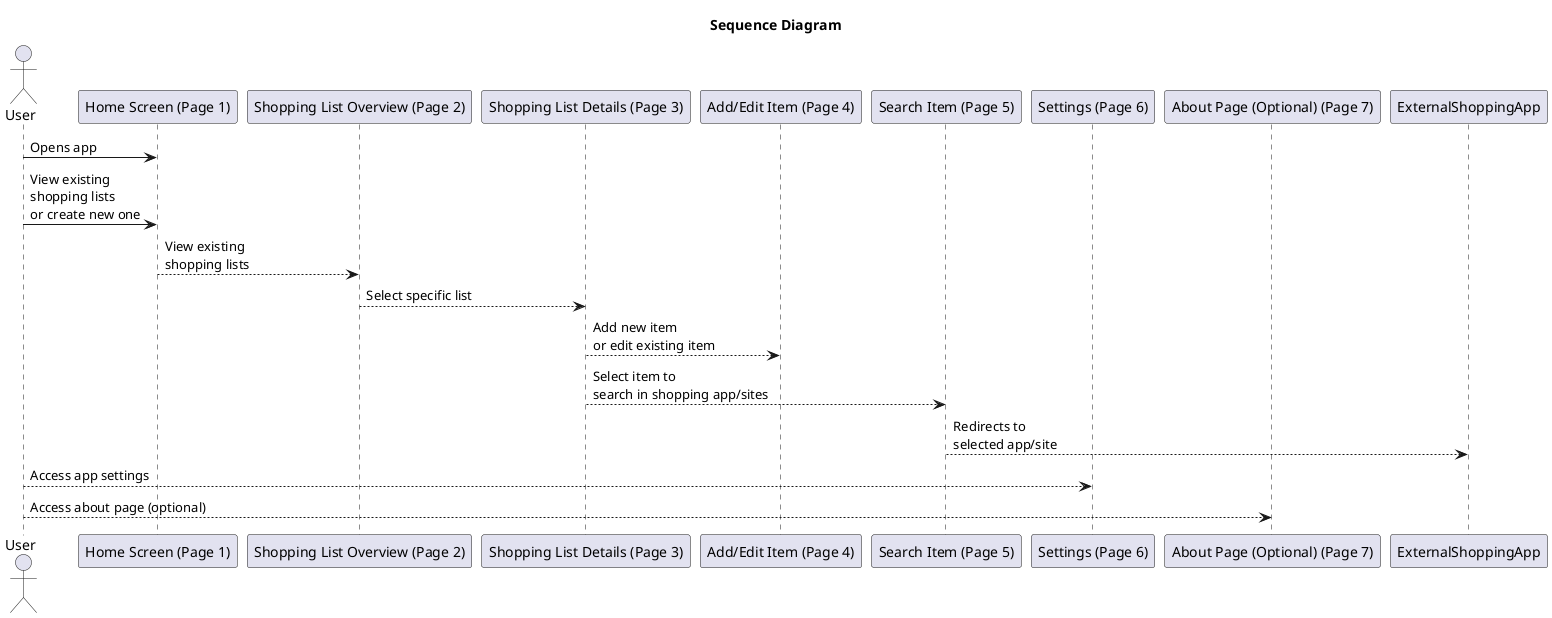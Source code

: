 @startuml

title Sequence Diagram

actor User as "User"
participant "Home Screen (Page 1)" as HomeScreen
participant "Shopping List Overview (Page 2)" as ShoppingListOverview
participant "Shopping List Details (Page 3)" as ShoppingListDetails
participant "Add/Edit Item (Page 4)" as AddEditItem
participant "Search Item (Page 5)" as SearchItem
participant "Settings (Page 6)" as Settings
participant "About Page (Optional) (Page 7)" as AboutPage

User -> HomeScreen: Opens app

User -> HomeScreen: View existing\nshopping lists\nor create new one

HomeScreen --> ShoppingListOverview: View existing\nshopping lists

ShoppingListOverview --> ShoppingListDetails: Select specific list

ShoppingListDetails --> AddEditItem: Add new item\nor edit existing item

ShoppingListDetails --> SearchItem: Select item to\nsearch in shopping app/sites

SearchItem --> ExternalShoppingApp: Redirects to\nselected app/site

User --> Settings: Access app settings

User --> AboutPage: Access about page (optional)

@enduml
